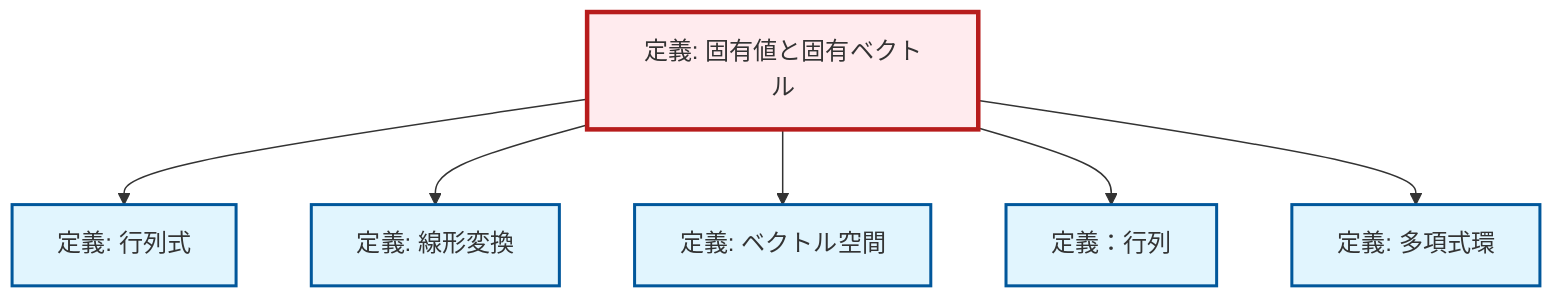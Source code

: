 graph TD
    classDef definition fill:#e1f5fe,stroke:#01579b,stroke-width:2px
    classDef theorem fill:#f3e5f5,stroke:#4a148c,stroke-width:2px
    classDef axiom fill:#fff3e0,stroke:#e65100,stroke-width:2px
    classDef example fill:#e8f5e9,stroke:#1b5e20,stroke-width:2px
    classDef current fill:#ffebee,stroke:#b71c1c,stroke-width:3px
    def-determinant["定義: 行列式"]:::definition
    def-linear-transformation["定義: 線形変換"]:::definition
    def-vector-space["定義: ベクトル空間"]:::definition
    def-matrix["定義：行列"]:::definition
    def-polynomial-ring["定義: 多項式環"]:::definition
    def-eigenvalue-eigenvector["定義: 固有値と固有ベクトル"]:::definition
    def-eigenvalue-eigenvector --> def-determinant
    def-eigenvalue-eigenvector --> def-linear-transformation
    def-eigenvalue-eigenvector --> def-vector-space
    def-eigenvalue-eigenvector --> def-matrix
    def-eigenvalue-eigenvector --> def-polynomial-ring
    class def-eigenvalue-eigenvector current
